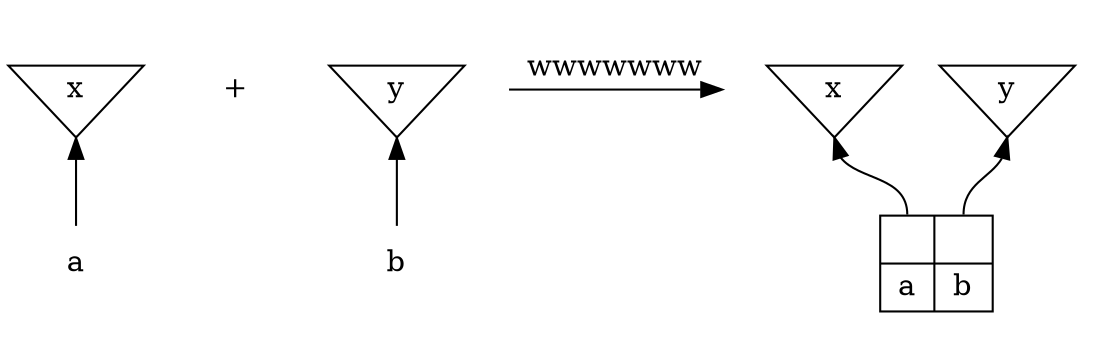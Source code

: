 digraph "" {
    graph[dpi="60";compound="true"];

    subgraph L {
        node[shape="none"];
        left[shape="invtriangle";label="x"];
        leftroot[label="a"];

        left -> leftroot[dir="back"];
    }

    subgraph AB {
        temp1[shape="none";label="+"];
    }

    subgraph R {
        right[shape="invtriangle";label="y"];
        rightroot[shape="none";label="b"];

        right -> rightroot[dir="back"];
    }

    subgraph BC {
        node[color="invis";shape="point"];
        temp2b;
        temp2c;

        temp2b -> temp2c[constraint="false";label="wwwwwww"];
    }

    subgraph clusterRes {
        color="invis";
        resulttree1[shape="invtriangle";label="x"];
        resulttree2[shape="invtriangle";label="y"];
        result[shape="record";label="{<a> | a} | {<b> | b}"];

        resulttree1:s -> result:a:n[dir="back"];
        resulttree2:s -> result:b:n[dir="back"];
    }
}
